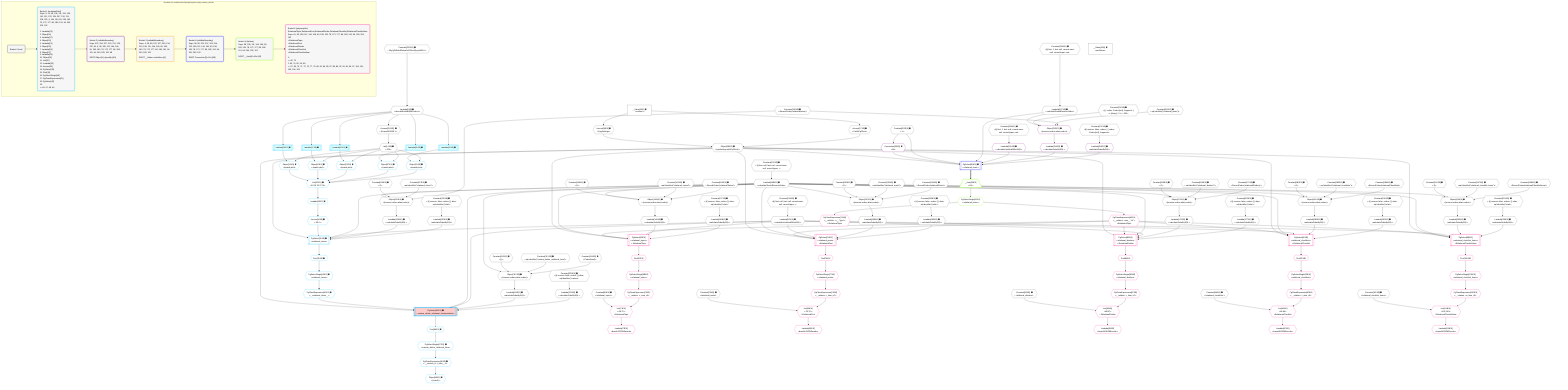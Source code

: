 %%{init: {'themeVariables': { 'fontSize': '12px'}}}%%
graph TD
    classDef path fill:#eee,stroke:#000,color:#000
    classDef plan fill:#fff,stroke-width:1px,color:#000
    classDef itemplan fill:#fff,stroke-width:2px,color:#000
    classDef unbatchedplan fill:#dff,stroke-width:1px,color:#000
    classDef sideeffectplan fill:#fcc,stroke-width:2px,color:#000
    classDef bucket fill:#f6f6f6,color:#000,stroke-width:2px,text-align:left


    %% plan dependencies
    Object115{{"Object[115∈0] ➊<br />ᐸ{reverse,orders,alias,codec}ᐳ"}}:::plan
    Lambda108{{"Lambda[108∈0] ➊<br />ᐸcalculateShouldReverseOrderᐳ"}}:::plan
    Constant112{{"Constant[112∈0] ➊<br />ᐸ[]ᐳ"}}:::plan
    Constant113{{"Constant[113∈0] ➊<br />ᐸsql.identifier(”custom_delete_relational_item”)ᐳ"}}:::plan
    Constant114{{"Constant[114∈0] ➊<br />ᐸCodec(bool)ᐳ"}}:::plan
    Lambda108 & Constant112 & Constant113 & Constant114 --> Object115
    Object129{{"Object[129∈0] ➊<br />ᐸ{reverse,orders,alias,codec}ᐳ"}}:::plan
    Constant126{{"Constant[126∈0] ➊<br />ᐸ[]ᐳ"}}:::plan
    Constant127{{"Constant[127∈0] ➊<br />ᐸsql.identifier(”relational_items”)ᐳ"}}:::plan
    Constant128{{"Constant[128∈0] ➊<br />ᐸRecordCodec(relationalItems)ᐳ"}}:::plan
    Lambda108 & Constant126 & Constant127 & Constant128 --> Object129
    Object143{{"Object[143∈0] ➊<br />ᐸ{reverse,orders,alias,codec}ᐳ"}}:::plan
    Constant140{{"Constant[140∈0] ➊<br />ᐸ[]ᐳ"}}:::plan
    Constant141{{"Constant[141∈0] ➊<br />ᐸsql.identifier(”relational_topics”)ᐳ"}}:::plan
    Constant142{{"Constant[142∈0] ➊<br />ᐸRecordCodec(relationalTopics)ᐳ"}}:::plan
    Lambda108 & Constant140 & Constant141 & Constant142 --> Object143
    Object157{{"Object[157∈0] ➊<br />ᐸ{reverse,orders,alias,codec}ᐳ"}}:::plan
    Constant154{{"Constant[154∈0] ➊<br />ᐸ[]ᐳ"}}:::plan
    Constant155{{"Constant[155∈0] ➊<br />ᐸsql.identifier(”relational_posts”)ᐳ"}}:::plan
    Constant156{{"Constant[156∈0] ➊<br />ᐸRecordCodec(relationalPosts)ᐳ"}}:::plan
    Lambda108 & Constant154 & Constant155 & Constant156 --> Object157
    Object171{{"Object[171∈0] ➊<br />ᐸ{reverse,orders,alias,codec}ᐳ"}}:::plan
    Constant168{{"Constant[168∈0] ➊<br />ᐸ[]ᐳ"}}:::plan
    Constant169{{"Constant[169∈0] ➊<br />ᐸsql.identifier(”relational_dividers”)ᐳ"}}:::plan
    Constant170{{"Constant[170∈0] ➊<br />ᐸRecordCodec(relationalDividers)ᐳ"}}:::plan
    Lambda108 & Constant168 & Constant169 & Constant170 --> Object171
    Object185{{"Object[185∈0] ➊<br />ᐸ{reverse,orders,alias,codec}ᐳ"}}:::plan
    Constant182{{"Constant[182∈0] ➊<br />ᐸ[]ᐳ"}}:::plan
    Constant183{{"Constant[183∈0] ➊<br />ᐸsql.identifier(”relational_checklists”)ᐳ"}}:::plan
    Constant184{{"Constant[184∈0] ➊<br />ᐸRecordCodec(relationalChecklists)ᐳ"}}:::plan
    Lambda108 & Constant182 & Constant183 & Constant184 --> Object185
    Object199{{"Object[199∈0] ➊<br />ᐸ{reverse,orders,alias,codec}ᐳ"}}:::plan
    Constant196{{"Constant[196∈0] ➊<br />ᐸ[]ᐳ"}}:::plan
    Constant197{{"Constant[197∈0] ➊<br />ᐸsql.identifier(”relational_checklist_items”)ᐳ"}}:::plan
    Constant198{{"Constant[198∈0] ➊<br />ᐸRecordCodec(relationalChecklistItems)ᐳ"}}:::plan
    Lambda108 & Constant196 & Constant197 & Constant198 --> Object199
    Object38{{"Object[38∈0] ➊<br />ᐸ{pgSettings,withPgClient}ᐳ"}}:::plan
    Access36{{"Access[36∈0] ➊<br />ᐸ2.pgSettingsᐳ"}}:::plan
    Access37{{"Access[37∈0] ➊<br />ᐸ2.withPgClientᐳ"}}:::plan
    Access36 & Access37 --> Object38
    Lambda9{{"Lambda[9∈0] ➊<br />ᐸdecodeNodeIdWithCodecsᐳ"}}:::plan
    Constant221{{"Constant[221∈0] ➊<br />ᐸ'WyJyZWxhdGlvbmFsX3RvcGljcyIsMV0='ᐳ"}}:::plan
    Constant221 --> Lambda9
    List14{{"List[14∈0] ➊<br />ᐸ220ᐳ"}}:::plan
    Access220{{"Access[220∈0] ➊<br />ᐸ9.base64JSON.1ᐳ"}}:::plan
    Access220 --> List14
    __Value2["__Value[2∈0] ➊<br />ᐸcontextᐳ"]:::plan
    __Value2 --> Access36
    __Value2 --> Access37
    Constant223{{"Constant[223∈0] ➊<br />ᐸ§{ first: null, last: null, cursorLower: null, cursorUpper: ᐳ"}}:::plan
    Constant223 --> Lambda108
    Lambda111{{"Lambda[111∈0] ➊<br />ᐸcalculateLimitAndOffsetSQLᐳ"}}:::plan
    Constant224{{"Constant[224∈0] ➊<br />ᐸ§{ first: null, last: null, cursorLower: null, cursorUpper: ᐳ"}}:::plan
    Constant224 --> Lambda111
    Lambda116{{"Lambda[116∈0] ➊<br />ᐸcalculateOrderBySQLᐳ"}}:::plan
    Object115 --> Lambda116
    Lambda121{{"Lambda[121∈0] ➊<br />ᐸcalculateOrderBySQLᐳ"}}:::plan
    Constant225{{"Constant[225∈0] ➊<br />ᐸ§{ reverse: false, orders: [], alias: sql.identifier(”customᐳ"}}:::plan
    Constant225 --> Lambda121
    Lambda130{{"Lambda[130∈0] ➊<br />ᐸcalculateOrderBySQLᐳ"}}:::plan
    Object129 --> Lambda130
    Lambda135{{"Lambda[135∈0] ➊<br />ᐸcalculateOrderBySQLᐳ"}}:::plan
    Constant226{{"Constant[226∈0] ➊<br />ᐸ§{ reverse: false, orders: [], alias: sql.identifier(”relatiᐳ"}}:::plan
    Constant226 --> Lambda135
    Lambda144{{"Lambda[144∈0] ➊<br />ᐸcalculateOrderBySQLᐳ"}}:::plan
    Object143 --> Lambda144
    Lambda149{{"Lambda[149∈0] ➊<br />ᐸcalculateOrderBySQLᐳ"}}:::plan
    Constant227{{"Constant[227∈0] ➊<br />ᐸ§{ reverse: false, orders: [], alias: sql.identifier(”relatiᐳ"}}:::plan
    Constant227 --> Lambda149
    Lambda158{{"Lambda[158∈0] ➊<br />ᐸcalculateOrderBySQLᐳ"}}:::plan
    Object157 --> Lambda158
    Lambda163{{"Lambda[163∈0] ➊<br />ᐸcalculateOrderBySQLᐳ"}}:::plan
    Constant228{{"Constant[228∈0] ➊<br />ᐸ§{ reverse: false, orders: [], alias: sql.identifier(”relatiᐳ"}}:::plan
    Constant228 --> Lambda163
    Lambda172{{"Lambda[172∈0] ➊<br />ᐸcalculateOrderBySQLᐳ"}}:::plan
    Object171 --> Lambda172
    Lambda177{{"Lambda[177∈0] ➊<br />ᐸcalculateOrderBySQLᐳ"}}:::plan
    Constant229{{"Constant[229∈0] ➊<br />ᐸ§{ reverse: false, orders: [], alias: sql.identifier(”relatiᐳ"}}:::plan
    Constant229 --> Lambda177
    Lambda186{{"Lambda[186∈0] ➊<br />ᐸcalculateOrderBySQLᐳ"}}:::plan
    Object185 --> Lambda186
    Lambda191{{"Lambda[191∈0] ➊<br />ᐸcalculateOrderBySQLᐳ"}}:::plan
    Constant230{{"Constant[230∈0] ➊<br />ᐸ§{ reverse: false, orders: [], alias: sql.identifier(”relatiᐳ"}}:::plan
    Constant230 --> Lambda191
    Lambda200{{"Lambda[200∈0] ➊<br />ᐸcalculateOrderBySQLᐳ"}}:::plan
    Object199 --> Lambda200
    Lambda205{{"Lambda[205∈0] ➊<br />ᐸcalculateOrderBySQLᐳ"}}:::plan
    Constant231{{"Constant[231∈0] ➊<br />ᐸ§{ reverse: false, orders: [], alias: sql.identifier(”relatiᐳ"}}:::plan
    Constant231 --> Lambda205
    Lambda207{{"Lambda[207∈0] ➊<br />ᐸcalculateShouldReverseOrderᐳ"}}:::plan
    Constant233{{"Constant[233∈0] ➊<br />ᐸ§{ first: 1, last: null, cursorLower: null, cursorUpper: nulᐳ"}}:::plan
    Constant233 --> Lambda207
    Lambda9 --> Access220
    __Value4["__Value[4∈0] ➊<br />ᐸrootValueᐳ"]:::plan
    Constant69{{"Constant[69∈0] ➊<br />ᐸ'relational_topics'ᐳ"}}:::plan
    Constant78{{"Constant[78∈0] ➊<br />ᐸ'relational_posts'ᐳ"}}:::plan
    Constant86{{"Constant[86∈0] ➊<br />ᐸ'relational_dividers'ᐳ"}}:::plan
    Constant94{{"Constant[94∈0] ➊<br />ᐸ'relational_checklists'ᐳ"}}:::plan
    Constant102{{"Constant[102∈0] ➊<br />ᐸ'relational_checklist_items'ᐳ"}}:::plan
    Constant210{{"Constant[210∈0] ➊<br />ᐸ[ { codec: Codec(int4), fragment: { n: [Array], f: 0, c: 266ᐳ"}}:::plan
    Constant211{{"Constant[211∈0] ➊<br />ᐸsql.identifier(”relational_items”)ᐳ"}}:::plan
    Constant222{{"Constant[222∈0] ➊<br />ᐸ1ᐳ"}}:::plan
    Constant232{{"Constant[232∈0] ➊<br />ᐸ§{ reverse: false, orders: [ { codec: Codec(int4), fragment:ᐳ"}}:::plan
    Constant234{{"Constant[234∈0] ➊<br />ᐸ§{ first: 1, last: null, cursorLower: null, cursorUpper: nulᐳ"}}:::plan
    PgSelect35[["PgSelect[35∈1] ➊<br />ᐸrelational_itemsᐳ"]]:::plan
    Access34{{"Access[34∈1] ➊<br />ᐸ33.0ᐳ"}}:::plan
    Object38 & Access34 & Lambda108 & Lambda111 & Lambda130 & Lambda135 --> PgSelect35
    PgSelect42[["PgSelect[42∈1] ➊<br />ᐸcustom_delete_relational_item(mutation)ᐳ"]]:::sideeffectplan
    PgClassExpression41{{"PgClassExpression[41∈1] ➊<br />ᐸ__relational_items__ᐳ"}}:::plan
    Object38 & PgClassExpression41 & Lambda108 & Lambda111 & Lambda116 & Lambda121 --> PgSelect42
    List32{{"List[32∈1] ➊<br />ᐸ15,19,23,27,31ᐳ"}}:::plan
    Object15{{"Object[15∈1] ➊<br />ᐸ{match,pks}ᐳ"}}:::plan
    Object19{{"Object[19∈1] ➊<br />ᐸ{match,pks}ᐳ"}}:::plan
    Object23{{"Object[23∈1] ➊<br />ᐸ{match,pks}ᐳ"}}:::plan
    Object27{{"Object[27∈1] ➊<br />ᐸ{match,pks}ᐳ"}}:::plan
    Object31{{"Object[31∈1] ➊<br />ᐸ{match,pks}ᐳ"}}:::plan
    Object15 & Object19 & Object23 & Object27 & Object31 --> List32
    Lambda13[["Lambda[13∈1] ➊"]]:::unbatchedplan
    Lambda13 & List14 --> Object15
    Lambda17[["Lambda[17∈1] ➊"]]:::unbatchedplan
    Lambda17 & List14 --> Object19
    Lambda21[["Lambda[21∈1] ➊"]]:::unbatchedplan
    Lambda21 & List14 --> Object23
    Lambda25[["Lambda[25∈1] ➊"]]:::unbatchedplan
    Lambda25 & List14 --> Object27
    Lambda29[["Lambda[29∈1] ➊"]]:::unbatchedplan
    Lambda29 & List14 --> Object31
    Lambda9 --> Lambda13
    Lambda9 --> Lambda17
    Lambda9 --> Lambda21
    Lambda9 --> Lambda25
    Lambda9 --> Lambda29
    Lambda33{{"Lambda[33∈1] ➊"}}:::plan
    List32 --> Lambda33
    Lambda33 --> Access34
    First39{{"First[39∈1] ➊"}}:::plan
    PgSelect35 --> First39
    PgSelectSingle40{{"PgSelectSingle[40∈1] ➊<br />ᐸrelational_itemsᐳ"}}:::plan
    First39 --> PgSelectSingle40
    PgSelectSingle40 --> PgClassExpression41
    First46{{"First[46∈1] ➊"}}:::plan
    PgSelect42 --> First46
    PgSelectSingle47{{"PgSelectSingle[47∈1] ➊<br />ᐸcustom_delete_relational_itemᐳ"}}:::plan
    First46 --> PgSelectSingle47
    PgClassExpression48{{"PgClassExpression[48∈1] ➊<br />ᐸ__custom_d...l_item__.vᐳ"}}:::plan
    PgSelectSingle47 --> PgClassExpression48
    Object49{{"Object[49∈1] ➊<br />ᐸ{result}ᐳ"}}:::plan
    PgClassExpression48 --> Object49
    Object213{{"Object[213∈2] ➊<br />ᐸ{reverse,orders,alias,codec}ᐳ"}}:::plan
    Lambda207 & Constant210 & Constant211 & Constant128 --> Object213
    Connection58{{"Connection[58∈2] ➊<br />ᐸ54ᐳ"}}:::plan
    Constant222 --> Connection58
    Lambda209{{"Lambda[209∈2] ➊<br />ᐸcalculateLimitAndOffsetSQLᐳ"}}:::plan
    Constant234 --> Lambda209
    Lambda214{{"Lambda[214∈2] ➊<br />ᐸcalculateOrderBySQLᐳ"}}:::plan
    Object213 --> Lambda214
    Lambda219{{"Lambda[219∈2] ➊<br />ᐸcalculateOrderBySQLᐳ"}}:::plan
    Constant232 --> Lambda219
    PgSelect59[["PgSelect[59∈4] ➊<br />ᐸrelational_itemsᐳ"]]:::plan
    Object38 & Connection58 & Constant222 & Lambda207 & Lambda209 & Lambda214 & Lambda219 --> PgSelect59
    __Item60[/"__Item[60∈5]<br />ᐸ59ᐳ"\]:::itemplan
    PgSelect59 ==> __Item60
    PgSelectSingle61{{"PgSelectSingle[61∈5]<br />ᐸrelational_itemsᐳ"}}:::plan
    __Item60 --> PgSelectSingle61
    PgSelect63[["PgSelect[63∈6]<br />ᐸrelational_topicsᐳ<br />ᐳRelationalTopic"]]:::plan
    PgClassExpression62{{"PgClassExpression[62∈6]<br />ᐸ__relation...ems__.”id”ᐳ<br />ᐳRelationalTopic"}}:::plan
    Object38 & PgClassExpression62 & Lambda108 & Lambda111 & Lambda144 & Lambda149 --> PgSelect63
    PgSelect74[["PgSelect[74∈6]<br />ᐸrelational_postsᐳ<br />ᐳRelationalPost"]]:::plan
    Object38 & PgClassExpression62 & Lambda108 & Lambda111 & Lambda158 & Lambda163 --> PgSelect74
    PgSelect82[["PgSelect[82∈6]<br />ᐸrelational_dividersᐳ<br />ᐳRelationalDivider"]]:::plan
    Object38 & PgClassExpression62 & Lambda108 & Lambda111 & Lambda172 & Lambda177 --> PgSelect82
    PgSelect90[["PgSelect[90∈6]<br />ᐸrelational_checklistsᐳ<br />ᐳRelationalChecklist"]]:::plan
    Object38 & PgClassExpression62 & Lambda108 & Lambda111 & Lambda186 & Lambda191 --> PgSelect90
    PgSelect98[["PgSelect[98∈6]<br />ᐸrelational_checklist_itemsᐳ<br />ᐳRelationalChecklistItem"]]:::plan
    Object38 & PgClassExpression62 & Lambda108 & Lambda111 & Lambda200 & Lambda205 --> PgSelect98
    List71{{"List[71∈6]<br />ᐸ69,70ᐳ<br />ᐳRelationalTopic"}}:::plan
    PgClassExpression70{{"PgClassExpression[70∈6]<br />ᐸ__relation...c_item_id”ᐳ"}}:::plan
    Constant69 & PgClassExpression70 --> List71
    List80{{"List[80∈6]<br />ᐸ78,79ᐳ<br />ᐳRelationalPost"}}:::plan
    PgClassExpression79{{"PgClassExpression[79∈6]<br />ᐸ__relation...t_item_id”ᐳ"}}:::plan
    Constant78 & PgClassExpression79 --> List80
    List88{{"List[88∈6]<br />ᐸ86,87ᐳ<br />ᐳRelationalDivider"}}:::plan
    PgClassExpression87{{"PgClassExpression[87∈6]<br />ᐸ__relation...r_item_id”ᐳ"}}:::plan
    Constant86 & PgClassExpression87 --> List88
    List96{{"List[96∈6]<br />ᐸ94,95ᐳ<br />ᐳRelationalChecklist"}}:::plan
    PgClassExpression95{{"PgClassExpression[95∈6]<br />ᐸ__relation...t_item_id”ᐳ"}}:::plan
    Constant94 & PgClassExpression95 --> List96
    List104{{"List[104∈6]<br />ᐸ102,103ᐳ<br />ᐳRelationalChecklistItem"}}:::plan
    PgClassExpression103{{"PgClassExpression[103∈6]<br />ᐸ__relation...m_item_id”ᐳ"}}:::plan
    Constant102 & PgClassExpression103 --> List104
    PgSelectSingle61 --> PgClassExpression62
    First67{{"First[67∈6]"}}:::plan
    PgSelect63 --> First67
    PgSelectSingle68{{"PgSelectSingle[68∈6]<br />ᐸrelational_topicsᐳ"}}:::plan
    First67 --> PgSelectSingle68
    PgSelectSingle68 --> PgClassExpression70
    Lambda72{{"Lambda[72∈6]<br />ᐸbase64JSONEncodeᐳ"}}:::plan
    List71 --> Lambda72
    PgClassExpression73{{"PgClassExpression[73∈6]<br />ᐸ__relation...s__.”type”ᐳ<br />ᐳRelationalTopic"}}:::plan
    PgSelectSingle61 --> PgClassExpression73
    First76{{"First[76∈6]"}}:::plan
    PgSelect74 --> First76
    PgSelectSingle77{{"PgSelectSingle[77∈6]<br />ᐸrelational_postsᐳ"}}:::plan
    First76 --> PgSelectSingle77
    PgSelectSingle77 --> PgClassExpression79
    Lambda81{{"Lambda[81∈6]<br />ᐸbase64JSONEncodeᐳ"}}:::plan
    List80 --> Lambda81
    First84{{"First[84∈6]"}}:::plan
    PgSelect82 --> First84
    PgSelectSingle85{{"PgSelectSingle[85∈6]<br />ᐸrelational_dividersᐳ"}}:::plan
    First84 --> PgSelectSingle85
    PgSelectSingle85 --> PgClassExpression87
    Lambda89{{"Lambda[89∈6]<br />ᐸbase64JSONEncodeᐳ"}}:::plan
    List88 --> Lambda89
    First92{{"First[92∈6]"}}:::plan
    PgSelect90 --> First92
    PgSelectSingle93{{"PgSelectSingle[93∈6]<br />ᐸrelational_checklistsᐳ"}}:::plan
    First92 --> PgSelectSingle93
    PgSelectSingle93 --> PgClassExpression95
    Lambda97{{"Lambda[97∈6]<br />ᐸbase64JSONEncodeᐳ"}}:::plan
    List96 --> Lambda97
    First100{{"First[100∈6]"}}:::plan
    PgSelect98 --> First100
    PgSelectSingle101{{"PgSelectSingle[101∈6]<br />ᐸrelational_checklist_itemsᐳ"}}:::plan
    First100 --> PgSelectSingle101
    PgSelectSingle101 --> PgClassExpression103
    Lambda105{{"Lambda[105∈6]<br />ᐸbase64JSONEncodeᐳ"}}:::plan
    List104 --> Lambda105

    %% define steps

    subgraph "Buckets for mutations/v4/polymorphic.relay.custom_delete"
    Bucket0("Bucket 0 (root)"):::bucket
    classDef bucket0 stroke:#696969
    class Bucket0,__Value2,__Value4,Lambda9,List14,Access36,Access37,Object38,Constant69,Constant78,Constant86,Constant94,Constant102,Lambda108,Lambda111,Constant112,Constant113,Constant114,Object115,Lambda116,Lambda121,Constant126,Constant127,Constant128,Object129,Lambda130,Lambda135,Constant140,Constant141,Constant142,Object143,Lambda144,Lambda149,Constant154,Constant155,Constant156,Object157,Lambda158,Lambda163,Constant168,Constant169,Constant170,Object171,Lambda172,Lambda177,Constant182,Constant183,Constant184,Object185,Lambda186,Lambda191,Constant196,Constant197,Constant198,Object199,Lambda200,Lambda205,Lambda207,Constant210,Constant211,Access220,Constant221,Constant222,Constant223,Constant224,Constant225,Constant226,Constant227,Constant228,Constant229,Constant230,Constant231,Constant232,Constant233,Constant234 bucket0
    Bucket1("Bucket 1 (mutationField)<br />Deps: 9, 14, 38, 108, 111, 130, 135, 116, 121, 222, 234, 207, 210, 211, 128, 232, 4, 144, 149, 69, 158, 163, 78, 172, 177, 86, 186, 191, 94, 200, 205, 102<br /><br />1: Lambda[13]<br />2: Object[15]<br />3: Lambda[17]<br />4: Object[19]<br />5: Lambda[21]<br />6: Object[23]<br />7: Lambda[25]<br />8: Object[27]<br />9: Lambda[29]<br />10: Object[31]<br />11: List[32]<br />12: Lambda[33]<br />13: Access[34]<br />14: PgSelect[35]<br />15: First[39]<br />16: PgSelectSingle[40]<br />17: PgClassExpression[41]<br />18: PgSelect[42]<br />19: <br />ᐳ: 46, 47, 48, 49"):::bucket
    classDef bucket1 stroke:#00bfff
    class Bucket1,Lambda13,Object15,Lambda17,Object19,Lambda21,Object23,Lambda25,Object27,Lambda29,Object31,List32,Lambda33,Access34,PgSelect35,First39,PgSelectSingle40,PgClassExpression41,PgSelect42,First46,PgSelectSingle47,PgClassExpression48,Object49 bucket1
    Bucket2("Bucket 2 (nullableBoundary)<br />Deps: 222, 234, 207, 210, 211, 128, 232, 49, 4, 38, 108, 111, 144, 149, 69, 158, 163, 78, 172, 177, 86, 186, 191, 94, 200, 205, 102, 48<br /><br />ROOT Object{1}ᐸ{result}ᐳ[49]"):::bucket
    classDef bucket2 stroke:#7f007f
    class Bucket2,Connection58,Lambda209,Object213,Lambda214,Lambda219 bucket2
    Bucket3("Bucket 3 (nullableBoundary)<br />Deps: 4, 38, 58, 222, 207, 209, 214, 219, 108, 111, 144, 149, 69, 158, 163, 78, 172, 177, 86, 186, 191, 94, 200, 205, 102<br /><br />ROOT __ValueᐸrootValueᐳ[4]"):::bucket
    classDef bucket3 stroke:#ffa500
    class Bucket3 bucket3
    Bucket4("Bucket 4 (nullableBoundary)<br />Deps: 38, 58, 222, 207, 209, 214, 219, 108, 111, 144, 149, 69, 158, 163, 78, 172, 177, 86, 186, 191, 94, 200, 205, 102<br /><br />ROOT Connection{2}ᐸ54ᐳ[58]"):::bucket
    classDef bucket4 stroke:#0000ff
    class Bucket4,PgSelect59 bucket4
    Bucket5("Bucket 5 (listItem)<br />Deps: 38, 108, 111, 144, 149, 69, 158, 163, 78, 172, 177, 86, 186, 191, 94, 200, 205, 102<br /><br />ROOT __Item{5}ᐸ59ᐳ[60]"):::bucket
    classDef bucket5 stroke:#7fff00
    class Bucket5,__Item60,PgSelectSingle61 bucket5
    Bucket6("Bucket 6 (polymorphic)<br />RelationalTopic,RelationalPost,RelationalDivider,RelationalChecklist,RelationalChecklistItem<br />Deps: 61, 38, 108, 111, 144, 149, 69, 158, 163, 78, 172, 177, 86, 186, 191, 94, 200, 205, 102<br />ᐳRelationalTopic<br />ᐳRelationalPost<br />ᐳRelationalDivider<br />ᐳRelationalChecklist<br />ᐳRelationalChecklistItem<br /><br />1: <br />ᐳ: 62, 73<br />2: 63, 74, 82, 90, 98<br />ᐳ: 67, 68, 70, 71, 72, 76, 77, 79, 80, 81, 84, 85, 87, 88, 89, 92, 93, 95, 96, 97, 100, 101, 103, 104, 105"):::bucket
    classDef bucket6 stroke:#ff1493
    class Bucket6,PgClassExpression62,PgSelect63,First67,PgSelectSingle68,PgClassExpression70,List71,Lambda72,PgClassExpression73,PgSelect74,First76,PgSelectSingle77,PgClassExpression79,List80,Lambda81,PgSelect82,First84,PgSelectSingle85,PgClassExpression87,List88,Lambda89,PgSelect90,First92,PgSelectSingle93,PgClassExpression95,List96,Lambda97,PgSelect98,First100,PgSelectSingle101,PgClassExpression103,List104,Lambda105 bucket6
    Bucket0 --> Bucket1
    Bucket1 --> Bucket2
    Bucket2 --> Bucket3
    Bucket3 --> Bucket4
    Bucket4 --> Bucket5
    Bucket5 --> Bucket6
    end